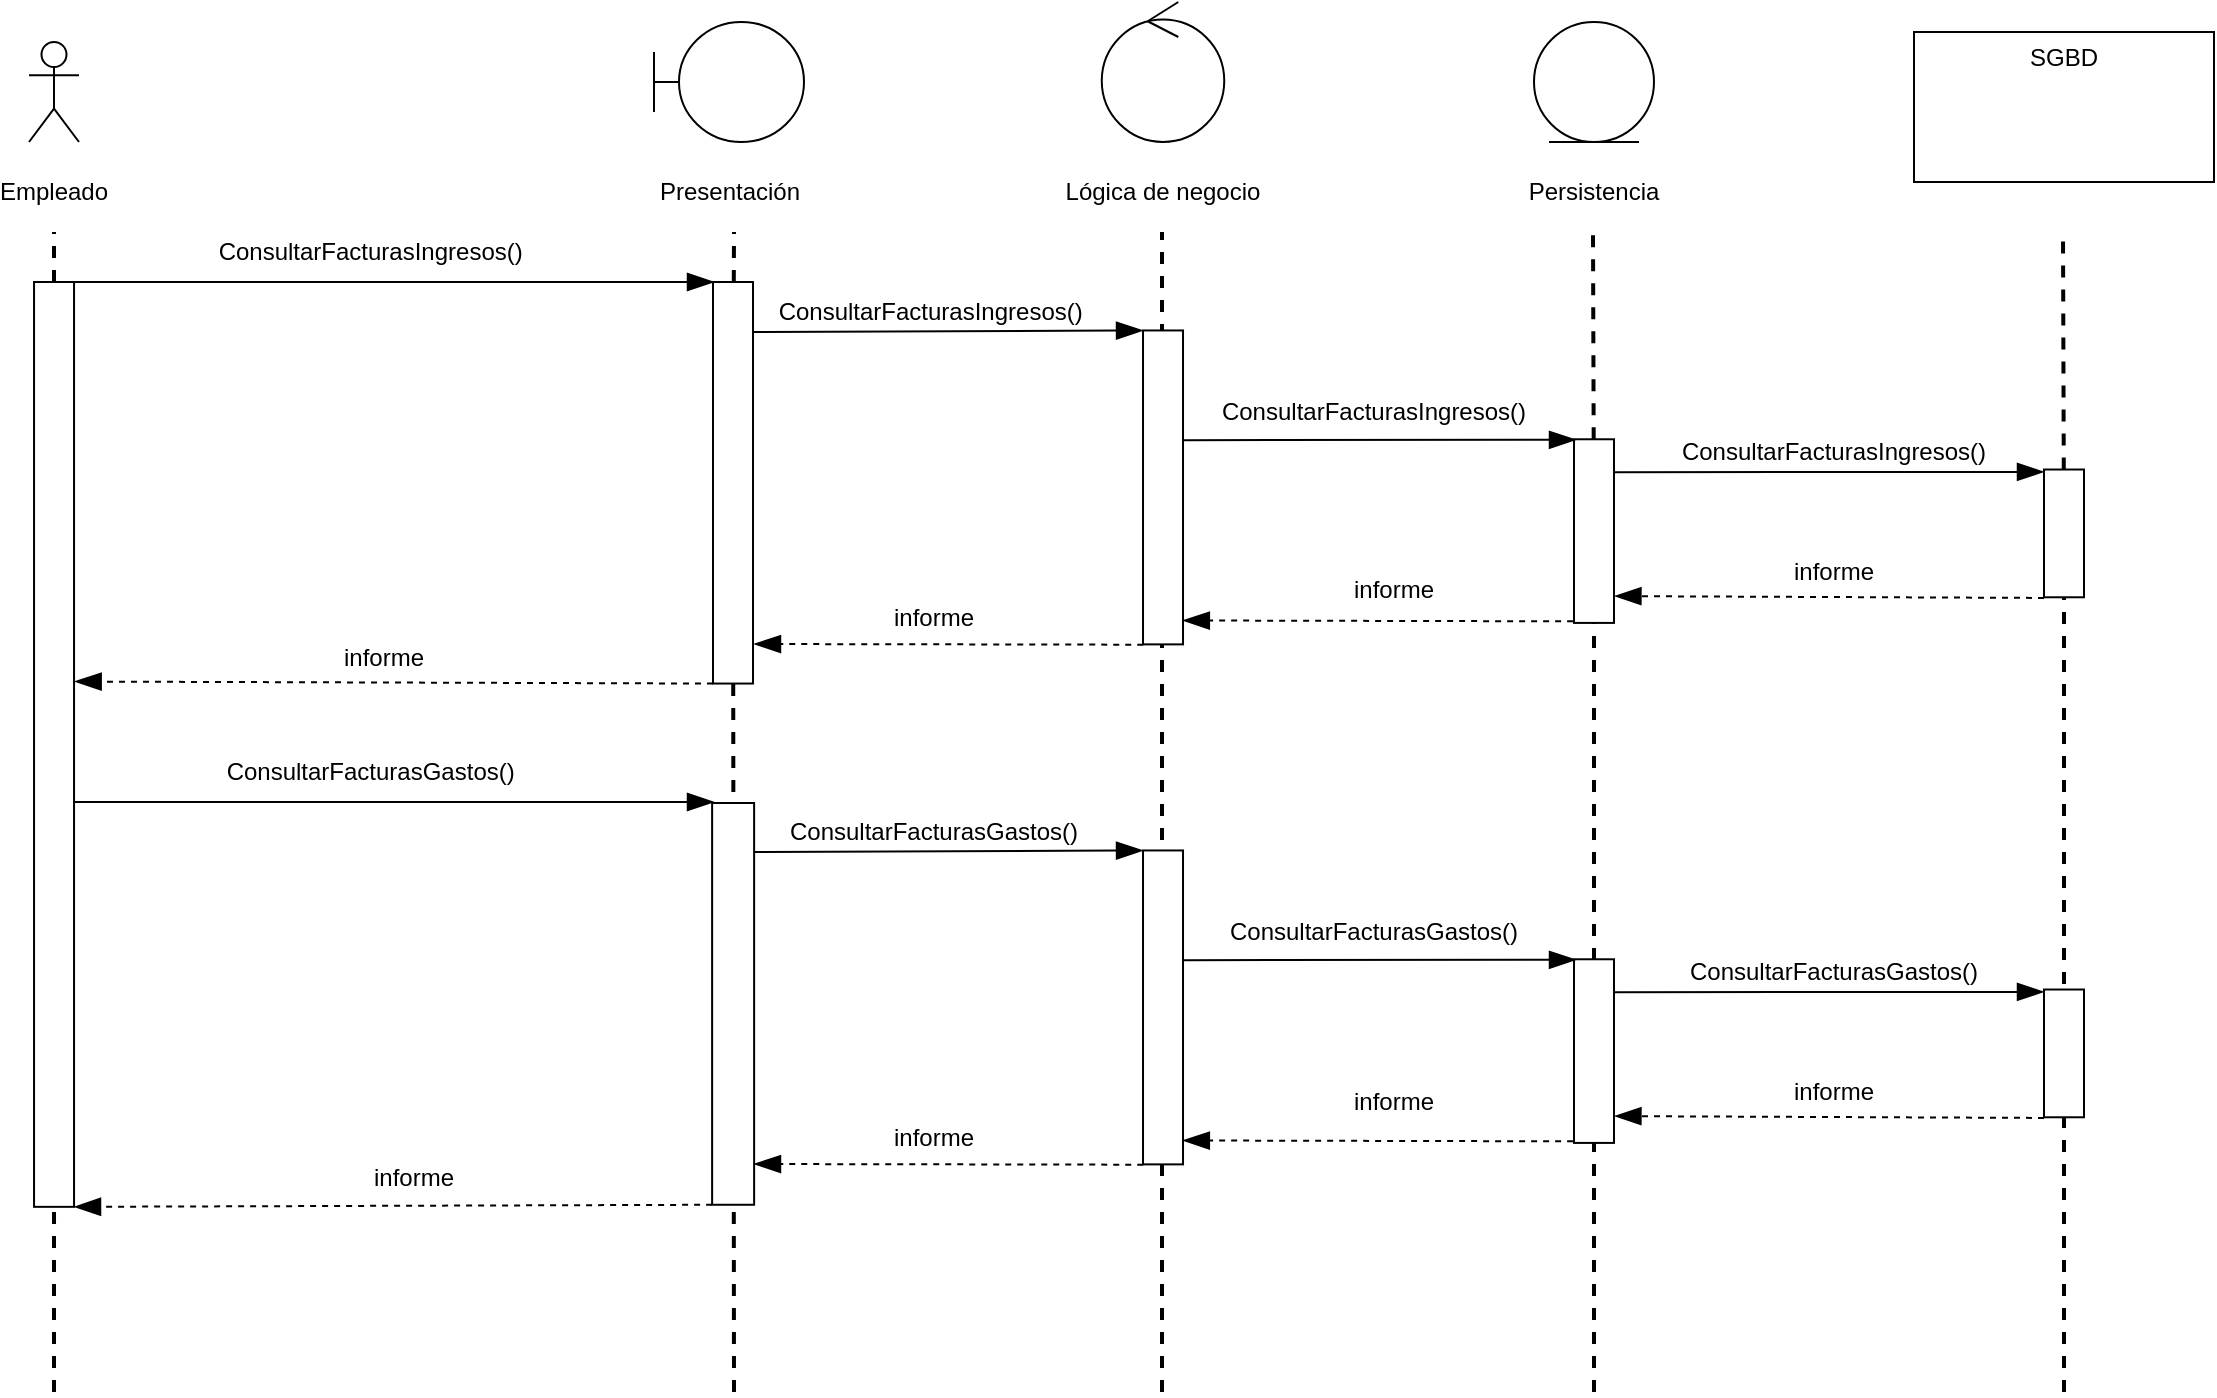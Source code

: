 <mxfile version="14.2.7" type="device"><diagram id="1qmKBlpoXgrcxfvQ_u8o" name="Page-1"><mxGraphModel dx="2249" dy="763" grid="1" gridSize="10" guides="1" tooltips="1" connect="1" arrows="1" fold="1" page="1" pageScale="1" pageWidth="827" pageHeight="1169" math="0" shadow="0"><root><mxCell id="0"/><mxCell id="1" parent="0"/><mxCell id="NJAteWP8aEL5vuaCSPf6-14" value="" style="group" parent="1" vertex="1" connectable="0"><mxGeometry x="870" y="40" width="150" height="75" as="geometry"/></mxCell><mxCell id="NJAteWP8aEL5vuaCSPf6-10" value="" style="rounded=0;whiteSpace=wrap;html=1;fontColor=none;" parent="NJAteWP8aEL5vuaCSPf6-14" vertex="1"><mxGeometry width="150" height="75" as="geometry"/></mxCell><mxCell id="NJAteWP8aEL5vuaCSPf6-12" value="SGBD" style="text;html=1;strokeColor=none;fillColor=none;align=center;verticalAlign=middle;whiteSpace=wrap;rounded=0;fontColor=none;" parent="NJAteWP8aEL5vuaCSPf6-14" vertex="1"><mxGeometry x="50" width="50" height="25" as="geometry"/></mxCell><mxCell id="NJAteWP8aEL5vuaCSPf6-15" value="" style="group" parent="1" vertex="1" connectable="0"><mxGeometry x="680" y="35" width="60" height="95" as="geometry"/></mxCell><mxCell id="NJAteWP8aEL5vuaCSPf6-4" value="" style="ellipse;shape=umlEntity;whiteSpace=wrap;html=1;" parent="NJAteWP8aEL5vuaCSPf6-15" vertex="1"><mxGeometry width="60" height="60" as="geometry"/></mxCell><mxCell id="NJAteWP8aEL5vuaCSPf6-9" value="Persistencia" style="text;html=1;strokeColor=none;fillColor=none;align=center;verticalAlign=middle;whiteSpace=wrap;rounded=0;fontColor=none;" parent="NJAteWP8aEL5vuaCSPf6-15" vertex="1"><mxGeometry x="10" y="75" width="40" height="20" as="geometry"/></mxCell><mxCell id="NJAteWP8aEL5vuaCSPf6-16" value="" style="group" parent="1" vertex="1" connectable="0"><mxGeometry x="440" y="25" width="109" height="105" as="geometry"/></mxCell><mxCell id="NJAteWP8aEL5vuaCSPf6-3" value="" style="ellipse;shape=umlControl;whiteSpace=wrap;html=1;" parent="NJAteWP8aEL5vuaCSPf6-16" vertex="1"><mxGeometry x="23.88" width="61.25" height="70" as="geometry"/></mxCell><mxCell id="NJAteWP8aEL5vuaCSPf6-8" value="Lógica de negocio" style="text;html=1;strokeColor=none;fillColor=none;align=center;verticalAlign=middle;whiteSpace=wrap;rounded=0;fontColor=none;" parent="NJAteWP8aEL5vuaCSPf6-16" vertex="1"><mxGeometry y="85" width="109" height="20" as="geometry"/></mxCell><mxCell id="NJAteWP8aEL5vuaCSPf6-17" value="" style="group" parent="1" vertex="1" connectable="0"><mxGeometry x="240" y="35" width="75" height="95" as="geometry"/></mxCell><mxCell id="NJAteWP8aEL5vuaCSPf6-2" value="" style="shape=umlBoundary;whiteSpace=wrap;html=1;" parent="NJAteWP8aEL5vuaCSPf6-17" vertex="1"><mxGeometry width="75" height="60" as="geometry"/></mxCell><mxCell id="NJAteWP8aEL5vuaCSPf6-7" value="Presentación" style="text;html=1;strokeColor=none;fillColor=none;align=center;verticalAlign=middle;whiteSpace=wrap;rounded=0;fontColor=none;" parent="NJAteWP8aEL5vuaCSPf6-17" vertex="1"><mxGeometry x="17.5" y="75" width="40" height="20" as="geometry"/></mxCell><mxCell id="NJAteWP8aEL5vuaCSPf6-20" value="" style="endArrow=none;dashed=1;html=1;fontColor=none;strokeWidth=2;" parent="1" source="NJAteWP8aEL5vuaCSPf6-30" edge="1"><mxGeometry width="50" height="50" relative="1" as="geometry"><mxPoint x="280" y="884" as="sourcePoint"/><mxPoint x="280" y="140" as="targetPoint"/></mxGeometry></mxCell><mxCell id="NJAteWP8aEL5vuaCSPf6-21" value="" style="endArrow=none;dashed=1;html=1;fontColor=none;strokeWidth=2;" parent="1" edge="1"><mxGeometry width="50" height="50" relative="1" as="geometry"><mxPoint x="494" y="720" as="sourcePoint"/><mxPoint x="494" y="140" as="targetPoint"/></mxGeometry></mxCell><mxCell id="NJAteWP8aEL5vuaCSPf6-22" value="" style="endArrow=none;dashed=1;html=1;fontColor=none;strokeWidth=2;" parent="1" source="RHaZY1qRToZjezPCcBVS-9" edge="1"><mxGeometry width="50" height="50" relative="1" as="geometry"><mxPoint x="710" y="880" as="sourcePoint"/><mxPoint x="709.5" y="140" as="targetPoint"/></mxGeometry></mxCell><mxCell id="NJAteWP8aEL5vuaCSPf6-23" value="" style="endArrow=none;dashed=1;html=1;fontColor=none;strokeWidth=2;" parent="1" source="RHaZY1qRToZjezPCcBVS-15" edge="1"><mxGeometry width="50" height="50" relative="1" as="geometry"><mxPoint x="945" y="880" as="sourcePoint"/><mxPoint x="944.5" y="140" as="targetPoint"/></mxGeometry></mxCell><mxCell id="NJAteWP8aEL5vuaCSPf6-25" value="" style="group" parent="1" vertex="1" connectable="0"><mxGeometry x="-80" y="45" width="40" height="85" as="geometry"/></mxCell><mxCell id="NJAteWP8aEL5vuaCSPf6-26" value="Actor" style="shape=umlActor;verticalLabelPosition=bottom;verticalAlign=top;html=1;outlineConnect=0;noLabel=1;fontColor=none;" parent="NJAteWP8aEL5vuaCSPf6-25" vertex="1"><mxGeometry x="7.5" width="25" height="50" as="geometry"/></mxCell><mxCell id="NJAteWP8aEL5vuaCSPf6-27" value="Empleado" style="text;html=1;strokeColor=none;fillColor=none;align=center;verticalAlign=middle;whiteSpace=wrap;rounded=0;fontColor=none;" parent="NJAteWP8aEL5vuaCSPf6-25" vertex="1"><mxGeometry y="65" width="40" height="20" as="geometry"/></mxCell><mxCell id="NJAteWP8aEL5vuaCSPf6-28" value="" style="endArrow=none;dashed=1;html=1;fontColor=none;strokeWidth=2;" parent="1" source="NJAteWP8aEL5vuaCSPf6-24" edge="1"><mxGeometry width="50" height="50" relative="1" as="geometry"><mxPoint x="-60" y="884" as="sourcePoint"/><mxPoint x="-60" y="140" as="targetPoint"/></mxGeometry></mxCell><mxCell id="NJAteWP8aEL5vuaCSPf6-24" value="" style="rounded=0;whiteSpace=wrap;html=1;fontColor=none;rotation=90;" parent="1" vertex="1"><mxGeometry x="-291.19" y="386.21" width="462.42" height="20" as="geometry"/></mxCell><mxCell id="NJAteWP8aEL5vuaCSPf6-29" value="" style="endArrow=none;dashed=1;html=1;fontColor=none;strokeWidth=2;" parent="1" target="NJAteWP8aEL5vuaCSPf6-24" edge="1"><mxGeometry width="50" height="50" relative="1" as="geometry"><mxPoint x="-60" y="720" as="sourcePoint"/><mxPoint x="-60.0" y="140" as="targetPoint"/></mxGeometry></mxCell><mxCell id="NJAteWP8aEL5vuaCSPf6-30" value="" style="rounded=0;whiteSpace=wrap;html=1;fontColor=none;rotation=90;" parent="1" vertex="1"><mxGeometry x="179.12" y="255.39" width="200.77" height="20" as="geometry"/></mxCell><mxCell id="NJAteWP8aEL5vuaCSPf6-31" value="" style="endArrow=none;dashed=1;html=1;fontColor=none;strokeWidth=2;" parent="1" target="NJAteWP8aEL5vuaCSPf6-30" edge="1"><mxGeometry width="50" height="50" relative="1" as="geometry"><mxPoint x="280" y="720" as="sourcePoint"/><mxPoint x="280" y="140" as="targetPoint"/></mxGeometry></mxCell><mxCell id="NJAteWP8aEL5vuaCSPf6-32" value="" style="endArrow=blockThin;html=1;strokeWidth=1;fontColor=none;endFill=1;endSize=11;" parent="1" edge="1"><mxGeometry width="50" height="50" relative="1" as="geometry"><mxPoint x="-50" y="165" as="sourcePoint"/><mxPoint x="270" y="165" as="targetPoint"/></mxGeometry></mxCell><mxCell id="tJflDgzkko5D9vu5rmik-2" value="ConsultarFacturasIngresos()&amp;nbsp;" style="text;html=1;strokeColor=none;fillColor=none;align=center;verticalAlign=middle;whiteSpace=wrap;rounded=0;" parent="1" vertex="1"><mxGeometry x="80" y="140" width="40" height="20" as="geometry"/></mxCell><mxCell id="tJflDgzkko5D9vu5rmik-3" value="" style="rounded=0;whiteSpace=wrap;html=1;fontColor=none;rotation=90;" parent="1" vertex="1"><mxGeometry x="416.03" y="257.71" width="156.96" height="20" as="geometry"/></mxCell><mxCell id="tJflDgzkko5D9vu5rmik-4" value="" style="endArrow=blockThin;html=1;strokeWidth=1;fontColor=none;endFill=1;endSize=11;entryX=0;entryY=1;entryDx=0;entryDy=0;" parent="1" target="tJflDgzkko5D9vu5rmik-3" edge="1"><mxGeometry width="50" height="50" relative="1" as="geometry"><mxPoint x="290" y="190" as="sourcePoint"/><mxPoint x="485" y="189" as="targetPoint"/></mxGeometry></mxCell><mxCell id="RHaZY1qRToZjezPCcBVS-9" value="" style="rounded=0;whiteSpace=wrap;html=1;fontColor=none;rotation=90;" parent="1" vertex="1"><mxGeometry x="664.09" y="279.55" width="91.82" height="20" as="geometry"/></mxCell><mxCell id="RHaZY1qRToZjezPCcBVS-10" value="" style="endArrow=none;dashed=1;html=1;fontColor=none;strokeWidth=2;" parent="1" target="RHaZY1qRToZjezPCcBVS-9" edge="1"><mxGeometry width="50" height="50" relative="1" as="geometry"><mxPoint x="710" y="720" as="sourcePoint"/><mxPoint x="709.5" y="140" as="targetPoint"/></mxGeometry></mxCell><mxCell id="RHaZY1qRToZjezPCcBVS-13" value="" style="endArrow=blockThin;html=1;endFill=1;exitX=0.51;exitY=0.025;exitDx=0;exitDy=0;exitPerimeter=0;endSize=11;" parent="1" edge="1"><mxGeometry width="50" height="50" relative="1" as="geometry"><mxPoint x="505.005" y="244.1" as="sourcePoint"/><mxPoint x="701" y="243.88" as="targetPoint"/></mxGeometry></mxCell><mxCell id="RHaZY1qRToZjezPCcBVS-14" value="ConsultarFacturasIngresos() " style="text;html=1;strokeColor=none;fillColor=none;align=center;verticalAlign=middle;whiteSpace=wrap;rounded=0;" parent="1" vertex="1"><mxGeometry x="580" y="220" width="40" height="20" as="geometry"/></mxCell><mxCell id="RHaZY1qRToZjezPCcBVS-15" value="" style="rounded=0;whiteSpace=wrap;html=1;fontColor=none;rotation=90;" parent="1" vertex="1"><mxGeometry x="913.06" y="280.7" width="63.88" height="20" as="geometry"/></mxCell><mxCell id="RHaZY1qRToZjezPCcBVS-16" value="" style="endArrow=none;dashed=1;html=1;fontColor=none;strokeWidth=2;" parent="1" target="RHaZY1qRToZjezPCcBVS-15" edge="1"><mxGeometry width="50" height="50" relative="1" as="geometry"><mxPoint x="945" y="720" as="sourcePoint"/><mxPoint x="944.5" y="140" as="targetPoint"/></mxGeometry></mxCell><mxCell id="RHaZY1qRToZjezPCcBVS-17" value="" style="endArrow=blockThin;html=1;exitX=1;exitY=0;exitDx=0;exitDy=0;endFill=1;entryX=0;entryY=1;entryDx=0;entryDy=0;endSize=11;" parent="1" edge="1"><mxGeometry width="50" height="50" relative="1" as="geometry"><mxPoint x="719.995" y="260.125" as="sourcePoint"/><mxPoint x="935" y="259.96" as="targetPoint"/></mxGeometry></mxCell><mxCell id="RHaZY1qRToZjezPCcBVS-18" value="ConsultarFacturasIngresos() " style="text;html=1;strokeColor=none;fillColor=none;align=center;verticalAlign=middle;whiteSpace=wrap;rounded=0;" parent="1" vertex="1"><mxGeometry x="810" y="240" width="40" height="20" as="geometry"/></mxCell><mxCell id="RHaZY1qRToZjezPCcBVS-20" value="informe" style="text;html=1;strokeColor=none;fillColor=none;align=center;verticalAlign=middle;whiteSpace=wrap;rounded=0;" parent="1" vertex="1"><mxGeometry x="810" y="299.55" width="40" height="20" as="geometry"/></mxCell><mxCell id="RHaZY1qRToZjezPCcBVS-21" value="" style="endArrow=blockThin;html=1;exitX=1;exitY=1;exitDx=0;exitDy=0;endFill=1;dashed=1;endSize=11;entryX=0.42;entryY=-0.018;entryDx=0;entryDy=0;entryPerimeter=0;" parent="1" edge="1"><mxGeometry width="50" height="50" relative="1" as="geometry"><mxPoint x="699.565" y="334.665" as="sourcePoint"/><mxPoint x="504.43" y="334.237" as="targetPoint"/></mxGeometry></mxCell><mxCell id="RHaZY1qRToZjezPCcBVS-22" value="informe" style="text;html=1;strokeColor=none;fillColor=none;align=center;verticalAlign=middle;whiteSpace=wrap;rounded=0;" parent="1" vertex="1"><mxGeometry x="590" y="308.81" width="40" height="20" as="geometry"/></mxCell><mxCell id="RHaZY1qRToZjezPCcBVS-27" value="" style="endArrow=blockThin;html=1;exitX=1;exitY=1;exitDx=0;exitDy=0;endFill=1;dashed=1;endSize=11;" parent="1" edge="1"><mxGeometry width="50" height="50" relative="1" as="geometry"><mxPoint x="484.625" y="346.345" as="sourcePoint"/><mxPoint x="290" y="346" as="targetPoint"/></mxGeometry></mxCell><mxCell id="RHaZY1qRToZjezPCcBVS-28" value="informe" style="text;html=1;strokeColor=none;fillColor=none;align=center;verticalAlign=middle;whiteSpace=wrap;rounded=0;" parent="1" vertex="1"><mxGeometry x="360" y="323.45" width="40" height="20" as="geometry"/></mxCell><mxCell id="RHaZY1qRToZjezPCcBVS-31" value="" style="endArrow=blockThin;html=1;exitX=1;exitY=1;exitDx=0;exitDy=0;endFill=1;dashed=1;entryX=0.432;entryY=-0.016;entryDx=0;entryDy=0;endSize=11;entryPerimeter=0;" parent="1" edge="1" target="NJAteWP8aEL5vuaCSPf6-24" source="NJAteWP8aEL5vuaCSPf6-30"><mxGeometry width="50" height="50" relative="1" as="geometry"><mxPoint x="274.5" y="367.95" as="sourcePoint"/><mxPoint x="-45.0" y="367.95" as="targetPoint"/></mxGeometry></mxCell><mxCell id="RHaZY1qRToZjezPCcBVS-32" value="informe" style="text;html=1;strokeColor=none;fillColor=none;align=center;verticalAlign=middle;whiteSpace=wrap;rounded=0;" parent="1" vertex="1"><mxGeometry x="85" y="343.45" width="40" height="20" as="geometry"/></mxCell><mxCell id="aQSboe_PkfL7xZiNUtPO-4" value="" style="endArrow=blockThin;html=1;endFill=1;dashed=1;endSize=11;entryX=0.854;entryY=-0.011;entryDx=0;entryDy=0;entryPerimeter=0;" parent="1" edge="1" target="RHaZY1qRToZjezPCcBVS-9"><mxGeometry width="50" height="50" relative="1" as="geometry"><mxPoint x="935" y="322.97" as="sourcePoint"/><mxPoint x="725.0" y="323.447" as="targetPoint"/></mxGeometry></mxCell><mxCell id="oHjO3yElb4nrcH2szzO1-1" value="ConsultarFacturasIngresos()&amp;nbsp;" style="text;html=1;strokeColor=none;fillColor=none;align=center;verticalAlign=middle;whiteSpace=wrap;rounded=0;" vertex="1" parent="1"><mxGeometry x="360" y="170" width="40" height="20" as="geometry"/></mxCell><mxCell id="oHjO3yElb4nrcH2szzO1-4" value="" style="rounded=0;whiteSpace=wrap;html=1;fontColor=none;rotation=90;" vertex="1" parent="1"><mxGeometry x="179.12" y="515.44" width="200.88" height="21" as="geometry"/></mxCell><mxCell id="oHjO3yElb4nrcH2szzO1-5" value="" style="endArrow=blockThin;html=1;strokeWidth=1;fontColor=none;endFill=1;endSize=11;" edge="1" parent="1"><mxGeometry width="50" height="50" relative="1" as="geometry"><mxPoint x="-50.0" y="425" as="sourcePoint"/><mxPoint x="270" y="425" as="targetPoint"/></mxGeometry></mxCell><mxCell id="oHjO3yElb4nrcH2szzO1-6" value="ConsultarFacturasGastos()&amp;nbsp;" style="text;html=1;strokeColor=none;fillColor=none;align=center;verticalAlign=middle;whiteSpace=wrap;rounded=0;" vertex="1" parent="1"><mxGeometry x="80" y="400" width="40" height="20" as="geometry"/></mxCell><mxCell id="oHjO3yElb4nrcH2szzO1-7" value="" style="rounded=0;whiteSpace=wrap;html=1;fontColor=none;rotation=90;" vertex="1" parent="1"><mxGeometry x="416.03" y="517.71" width="156.96" height="20" as="geometry"/></mxCell><mxCell id="oHjO3yElb4nrcH2szzO1-8" value="" style="endArrow=blockThin;html=1;strokeWidth=1;fontColor=none;endFill=1;endSize=11;entryX=0;entryY=1;entryDx=0;entryDy=0;" edge="1" parent="1" target="oHjO3yElb4nrcH2szzO1-7"><mxGeometry width="50" height="50" relative="1" as="geometry"><mxPoint x="290" y="450" as="sourcePoint"/><mxPoint x="485" y="449" as="targetPoint"/></mxGeometry></mxCell><mxCell id="oHjO3yElb4nrcH2szzO1-9" value="" style="rounded=0;whiteSpace=wrap;html=1;fontColor=none;rotation=90;" vertex="1" parent="1"><mxGeometry x="664.09" y="539.55" width="91.82" height="20" as="geometry"/></mxCell><mxCell id="oHjO3yElb4nrcH2szzO1-10" value="" style="endArrow=blockThin;html=1;endFill=1;exitX=0.51;exitY=0.025;exitDx=0;exitDy=0;exitPerimeter=0;endSize=11;" edge="1" parent="1"><mxGeometry width="50" height="50" relative="1" as="geometry"><mxPoint x="505.005" y="504.1" as="sourcePoint"/><mxPoint x="701" y="503.88" as="targetPoint"/></mxGeometry></mxCell><mxCell id="oHjO3yElb4nrcH2szzO1-11" value="ConsultarFacturasGastos() " style="text;html=1;strokeColor=none;fillColor=none;align=center;verticalAlign=middle;whiteSpace=wrap;rounded=0;" vertex="1" parent="1"><mxGeometry x="580" y="480" width="40" height="20" as="geometry"/></mxCell><mxCell id="oHjO3yElb4nrcH2szzO1-12" value="" style="rounded=0;whiteSpace=wrap;html=1;fontColor=none;rotation=90;" vertex="1" parent="1"><mxGeometry x="913.06" y="540.7" width="63.88" height="20" as="geometry"/></mxCell><mxCell id="oHjO3yElb4nrcH2szzO1-13" value="" style="endArrow=blockThin;html=1;exitX=1;exitY=0;exitDx=0;exitDy=0;endFill=1;entryX=0;entryY=1;entryDx=0;entryDy=0;endSize=11;" edge="1" parent="1"><mxGeometry width="50" height="50" relative="1" as="geometry"><mxPoint x="719.995" y="520.125" as="sourcePoint"/><mxPoint x="935" y="519.96" as="targetPoint"/></mxGeometry></mxCell><mxCell id="oHjO3yElb4nrcH2szzO1-14" value="ConsultarFacturasGastos() " style="text;html=1;strokeColor=none;fillColor=none;align=center;verticalAlign=middle;whiteSpace=wrap;rounded=0;" vertex="1" parent="1"><mxGeometry x="810" y="500" width="40" height="20" as="geometry"/></mxCell><mxCell id="oHjO3yElb4nrcH2szzO1-15" value="informe" style="text;html=1;strokeColor=none;fillColor=none;align=center;verticalAlign=middle;whiteSpace=wrap;rounded=0;" vertex="1" parent="1"><mxGeometry x="810" y="559.55" width="40" height="20" as="geometry"/></mxCell><mxCell id="oHjO3yElb4nrcH2szzO1-16" value="" style="endArrow=blockThin;html=1;exitX=1;exitY=1;exitDx=0;exitDy=0;endFill=1;dashed=1;endSize=11;entryX=0.42;entryY=-0.018;entryDx=0;entryDy=0;entryPerimeter=0;" edge="1" parent="1"><mxGeometry width="50" height="50" relative="1" as="geometry"><mxPoint x="699.565" y="594.665" as="sourcePoint"/><mxPoint x="504.43" y="594.237" as="targetPoint"/></mxGeometry></mxCell><mxCell id="oHjO3yElb4nrcH2szzO1-17" value="informe" style="text;html=1;strokeColor=none;fillColor=none;align=center;verticalAlign=middle;whiteSpace=wrap;rounded=0;" vertex="1" parent="1"><mxGeometry x="590" y="565" width="40" height="20" as="geometry"/></mxCell><mxCell id="oHjO3yElb4nrcH2szzO1-18" value="" style="endArrow=blockThin;html=1;exitX=1;exitY=1;exitDx=0;exitDy=0;endFill=1;dashed=1;endSize=11;" edge="1" parent="1"><mxGeometry width="50" height="50" relative="1" as="geometry"><mxPoint x="484.625" y="606.345" as="sourcePoint"/><mxPoint x="290" y="606.0" as="targetPoint"/></mxGeometry></mxCell><mxCell id="oHjO3yElb4nrcH2szzO1-19" value="informe" style="text;html=1;strokeColor=none;fillColor=none;align=center;verticalAlign=middle;whiteSpace=wrap;rounded=0;" vertex="1" parent="1"><mxGeometry x="360" y="583.45" width="40" height="20" as="geometry"/></mxCell><mxCell id="oHjO3yElb4nrcH2szzO1-20" value="" style="endArrow=blockThin;html=1;exitX=1;exitY=1;exitDx=0;exitDy=0;endFill=1;dashed=1;entryX=1;entryY=0;entryDx=0;entryDy=0;endSize=11;" edge="1" parent="1" source="oHjO3yElb4nrcH2szzO1-4" target="NJAteWP8aEL5vuaCSPf6-24"><mxGeometry width="50" height="50" relative="1" as="geometry"><mxPoint x="274.5" y="627.95" as="sourcePoint"/><mxPoint x="-49.67" y="628.132" as="targetPoint"/></mxGeometry></mxCell><mxCell id="oHjO3yElb4nrcH2szzO1-21" value="informe" style="text;html=1;strokeColor=none;fillColor=none;align=center;verticalAlign=middle;whiteSpace=wrap;rounded=0;" vertex="1" parent="1"><mxGeometry x="100" y="603.45" width="40" height="20" as="geometry"/></mxCell><mxCell id="oHjO3yElb4nrcH2szzO1-22" value="" style="endArrow=blockThin;html=1;endFill=1;dashed=1;endSize=11;entryX=0.854;entryY=-0.011;entryDx=0;entryDy=0;entryPerimeter=0;" edge="1" parent="1" target="oHjO3yElb4nrcH2szzO1-9"><mxGeometry width="50" height="50" relative="1" as="geometry"><mxPoint x="935" y="582.97" as="sourcePoint"/><mxPoint x="725.0" y="583.447" as="targetPoint"/></mxGeometry></mxCell><mxCell id="oHjO3yElb4nrcH2szzO1-23" value="ConsultarFacturasGastos() " style="text;html=1;strokeColor=none;fillColor=none;align=center;verticalAlign=middle;whiteSpace=wrap;rounded=0;" vertex="1" parent="1"><mxGeometry x="360" y="430" width="40" height="20" as="geometry"/></mxCell></root></mxGraphModel></diagram></mxfile>